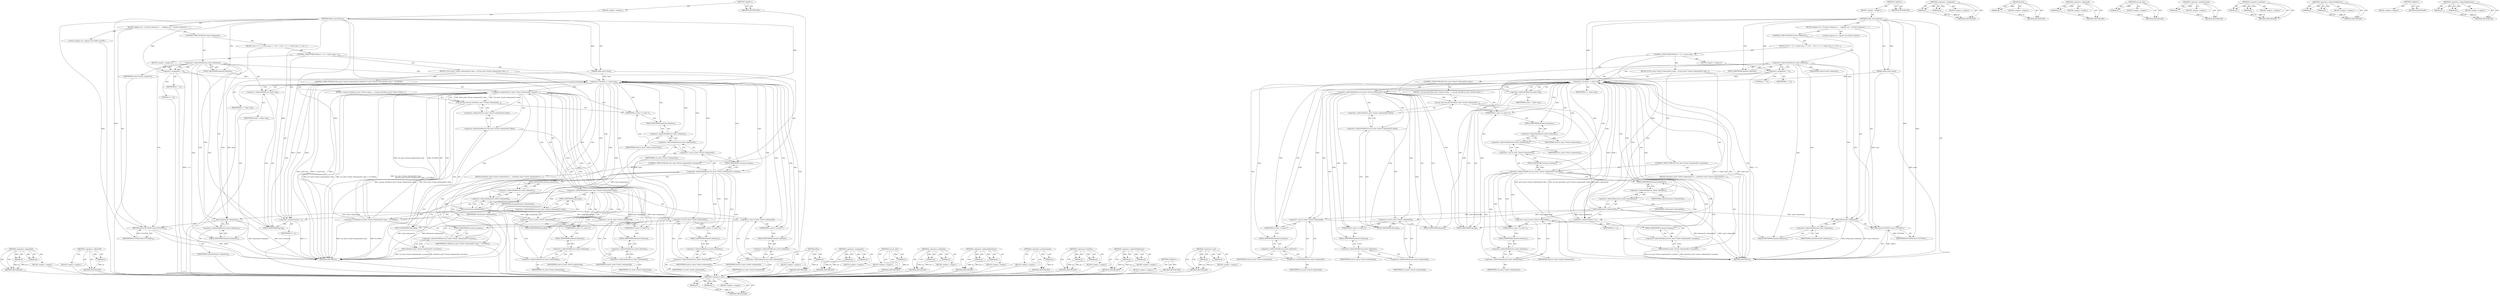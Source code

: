 digraph "&lt;operator&gt;.cast" {
vulnerable_125 [label=<(METHOD,&lt;operator&gt;.cast)>];
vulnerable_126 [label=<(PARAM,p1)>];
vulnerable_127 [label=<(PARAM,p2)>];
vulnerable_128 [label=<(BLOCK,&lt;empty&gt;,&lt;empty&gt;)>];
vulnerable_129 [label=<(METHOD_RETURN,ANY)>];
vulnerable_6 [label=<(METHOD,&lt;global&gt;)<SUB>1</SUB>>];
vulnerable_7 [label=<(BLOCK,&lt;empty&gt;,&lt;empty&gt;)<SUB>1</SUB>>];
vulnerable_8 [label=<(METHOD,wddx_stack_destroy)<SUB>1</SUB>>];
vulnerable_9 [label=<(PARAM,wddx_stack *stack)<SUB>1</SUB>>];
vulnerable_10 [label=<(BLOCK,{
	register int i;
 
 	if (stack-&gt;elements) {
 ...,{
	register int i;
 
 	if (stack-&gt;elements) {
 ...)<SUB>2</SUB>>];
vulnerable_11 [label="<(LOCAL,register int i: register int)<SUB>3</SUB>>"];
vulnerable_12 [label=<(CONTROL_STRUCTURE,IF,if (stack-&gt;elements))<SUB>5</SUB>>];
vulnerable_13 [label=<(&lt;operator&gt;.indirectFieldAccess,stack-&gt;elements)<SUB>5</SUB>>];
vulnerable_14 [label=<(IDENTIFIER,stack,if (stack-&gt;elements))<SUB>5</SUB>>];
vulnerable_15 [label=<(FIELD_IDENTIFIER,elements,elements)<SUB>5</SUB>>];
vulnerable_16 [label=<(BLOCK,{
 		for (i = 0; i &lt; stack-&gt;top; i++) {
			if (...,{
 		for (i = 0; i &lt; stack-&gt;top; i++) {
			if (...)<SUB>5</SUB>>];
vulnerable_17 [label=<(CONTROL_STRUCTURE,FOR,for (i = 0;i &lt; stack-&gt;top;i++))<SUB>6</SUB>>];
vulnerable_18 [label=<(BLOCK,&lt;empty&gt;,&lt;empty&gt;)<SUB>6</SUB>>];
vulnerable_19 [label=<(&lt;operator&gt;.assignment,i = 0)<SUB>6</SUB>>];
vulnerable_20 [label=<(IDENTIFIER,i,i = 0)<SUB>6</SUB>>];
vulnerable_21 [label=<(LITERAL,0,i = 0)<SUB>6</SUB>>];
vulnerable_22 [label=<(&lt;operator&gt;.lessThan,i &lt; stack-&gt;top)<SUB>6</SUB>>];
vulnerable_23 [label=<(IDENTIFIER,i,i &lt; stack-&gt;top)<SUB>6</SUB>>];
vulnerable_24 [label=<(&lt;operator&gt;.indirectFieldAccess,stack-&gt;top)<SUB>6</SUB>>];
vulnerable_25 [label=<(IDENTIFIER,stack,i &lt; stack-&gt;top)<SUB>6</SUB>>];
vulnerable_26 [label=<(FIELD_IDENTIFIER,top,top)<SUB>6</SUB>>];
vulnerable_27 [label=<(&lt;operator&gt;.postIncrement,i++)<SUB>6</SUB>>];
vulnerable_28 [label=<(IDENTIFIER,i,i++)<SUB>6</SUB>>];
vulnerable_29 [label=<(BLOCK,{
			if (((st_entry *)stack-&gt;elements[i])-&gt;data...,{
			if (((st_entry *)stack-&gt;elements[i])-&gt;data...)<SUB>6</SUB>>];
vulnerable_30 [label=<(CONTROL_STRUCTURE,IF,if (((st_entry *)stack-&gt;elements[i])-&gt;data))<SUB>7</SUB>>];
vulnerable_31 [label=<(&lt;operator&gt;.indirectFieldAccess,((st_entry *)stack-&gt;elements[i])-&gt;data)<SUB>7</SUB>>];
vulnerable_32 [label=<(&lt;operator&gt;.cast,(st_entry *)stack-&gt;elements[i])<SUB>7</SUB>>];
vulnerable_33 [label=<(UNKNOWN,st_entry *,st_entry *)<SUB>7</SUB>>];
vulnerable_34 [label=<(&lt;operator&gt;.indirectIndexAccess,stack-&gt;elements[i])<SUB>7</SUB>>];
vulnerable_35 [label=<(&lt;operator&gt;.indirectFieldAccess,stack-&gt;elements)<SUB>7</SUB>>];
vulnerable_36 [label=<(IDENTIFIER,stack,(st_entry *)stack-&gt;elements[i])<SUB>7</SUB>>];
vulnerable_37 [label=<(FIELD_IDENTIFIER,elements,elements)<SUB>7</SUB>>];
vulnerable_38 [label=<(IDENTIFIER,i,(st_entry *)stack-&gt;elements[i])<SUB>7</SUB>>];
vulnerable_39 [label=<(FIELD_IDENTIFIER,data,data)<SUB>7</SUB>>];
vulnerable_40 [label=<(BLOCK,{
 				zval_ptr_dtor(&amp;((st_entry *)stack-&gt;eleme...,{
 				zval_ptr_dtor(&amp;((st_entry *)stack-&gt;eleme...)<SUB>7</SUB>>];
vulnerable_41 [label=<(zval_ptr_dtor,zval_ptr_dtor(&amp;((st_entry *)stack-&gt;elements[i])...)<SUB>8</SUB>>];
vulnerable_42 [label=<(&lt;operator&gt;.addressOf,&amp;((st_entry *)stack-&gt;elements[i])-&gt;data)<SUB>8</SUB>>];
vulnerable_43 [label=<(&lt;operator&gt;.indirectFieldAccess,((st_entry *)stack-&gt;elements[i])-&gt;data)<SUB>8</SUB>>];
vulnerable_44 [label=<(&lt;operator&gt;.cast,(st_entry *)stack-&gt;elements[i])<SUB>8</SUB>>];
vulnerable_45 [label=<(UNKNOWN,st_entry *,st_entry *)<SUB>8</SUB>>];
vulnerable_46 [label=<(&lt;operator&gt;.indirectIndexAccess,stack-&gt;elements[i])<SUB>8</SUB>>];
vulnerable_47 [label=<(&lt;operator&gt;.indirectFieldAccess,stack-&gt;elements)<SUB>8</SUB>>];
vulnerable_48 [label=<(IDENTIFIER,stack,(st_entry *)stack-&gt;elements[i])<SUB>8</SUB>>];
vulnerable_49 [label=<(FIELD_IDENTIFIER,elements,elements)<SUB>8</SUB>>];
vulnerable_50 [label=<(IDENTIFIER,i,(st_entry *)stack-&gt;elements[i])<SUB>8</SUB>>];
vulnerable_51 [label=<(FIELD_IDENTIFIER,data,data)<SUB>8</SUB>>];
vulnerable_52 [label=<(CONTROL_STRUCTURE,IF,if (((st_entry *)stack-&gt;elements[i])-&gt;varname))<SUB>10</SUB>>];
vulnerable_53 [label=<(&lt;operator&gt;.indirectFieldAccess,((st_entry *)stack-&gt;elements[i])-&gt;varname)<SUB>10</SUB>>];
vulnerable_54 [label=<(&lt;operator&gt;.cast,(st_entry *)stack-&gt;elements[i])<SUB>10</SUB>>];
vulnerable_55 [label=<(UNKNOWN,st_entry *,st_entry *)<SUB>10</SUB>>];
vulnerable_56 [label=<(&lt;operator&gt;.indirectIndexAccess,stack-&gt;elements[i])<SUB>10</SUB>>];
vulnerable_57 [label=<(&lt;operator&gt;.indirectFieldAccess,stack-&gt;elements)<SUB>10</SUB>>];
vulnerable_58 [label=<(IDENTIFIER,stack,(st_entry *)stack-&gt;elements[i])<SUB>10</SUB>>];
vulnerable_59 [label=<(FIELD_IDENTIFIER,elements,elements)<SUB>10</SUB>>];
vulnerable_60 [label=<(IDENTIFIER,i,(st_entry *)stack-&gt;elements[i])<SUB>10</SUB>>];
vulnerable_61 [label=<(FIELD_IDENTIFIER,varname,varname)<SUB>10</SUB>>];
vulnerable_62 [label=<(BLOCK,{
				efree(((st_entry *)stack-&gt;elements[i])-&gt;v...,{
				efree(((st_entry *)stack-&gt;elements[i])-&gt;v...)<SUB>10</SUB>>];
vulnerable_63 [label=<(efree,efree(((st_entry *)stack-&gt;elements[i])-&gt;varname))<SUB>11</SUB>>];
vulnerable_64 [label=<(&lt;operator&gt;.indirectFieldAccess,((st_entry *)stack-&gt;elements[i])-&gt;varname)<SUB>11</SUB>>];
vulnerable_65 [label=<(&lt;operator&gt;.cast,(st_entry *)stack-&gt;elements[i])<SUB>11</SUB>>];
vulnerable_66 [label=<(UNKNOWN,st_entry *,st_entry *)<SUB>11</SUB>>];
vulnerable_67 [label=<(&lt;operator&gt;.indirectIndexAccess,stack-&gt;elements[i])<SUB>11</SUB>>];
vulnerable_68 [label=<(&lt;operator&gt;.indirectFieldAccess,stack-&gt;elements)<SUB>11</SUB>>];
vulnerable_69 [label=<(IDENTIFIER,stack,(st_entry *)stack-&gt;elements[i])<SUB>11</SUB>>];
vulnerable_70 [label=<(FIELD_IDENTIFIER,elements,elements)<SUB>11</SUB>>];
vulnerable_71 [label=<(IDENTIFIER,i,(st_entry *)stack-&gt;elements[i])<SUB>11</SUB>>];
vulnerable_72 [label=<(FIELD_IDENTIFIER,varname,varname)<SUB>11</SUB>>];
vulnerable_73 [label=<(efree,efree(stack-&gt;elements[i]))<SUB>13</SUB>>];
vulnerable_74 [label=<(&lt;operator&gt;.indirectIndexAccess,stack-&gt;elements[i])<SUB>13</SUB>>];
vulnerable_75 [label=<(&lt;operator&gt;.indirectFieldAccess,stack-&gt;elements)<SUB>13</SUB>>];
vulnerable_76 [label=<(IDENTIFIER,stack,efree(stack-&gt;elements[i]))<SUB>13</SUB>>];
vulnerable_77 [label=<(FIELD_IDENTIFIER,elements,elements)<SUB>13</SUB>>];
vulnerable_78 [label=<(IDENTIFIER,i,efree(stack-&gt;elements[i]))<SUB>13</SUB>>];
vulnerable_79 [label=<(efree,efree(stack-&gt;elements))<SUB>15</SUB>>];
vulnerable_80 [label=<(&lt;operator&gt;.indirectFieldAccess,stack-&gt;elements)<SUB>15</SUB>>];
vulnerable_81 [label=<(IDENTIFIER,stack,efree(stack-&gt;elements))<SUB>15</SUB>>];
vulnerable_82 [label=<(FIELD_IDENTIFIER,elements,elements)<SUB>15</SUB>>];
vulnerable_83 [label=<(RETURN,return SUCCESS;,return SUCCESS;)<SUB>17</SUB>>];
vulnerable_84 [label=<(IDENTIFIER,SUCCESS,return SUCCESS;)<SUB>17</SUB>>];
vulnerable_85 [label=<(METHOD_RETURN,int)<SUB>1</SUB>>];
vulnerable_87 [label=<(METHOD_RETURN,ANY)<SUB>1</SUB>>];
vulnerable_111 [label=<(METHOD,&lt;operator&gt;.assignment)>];
vulnerable_112 [label=<(PARAM,p1)>];
vulnerable_113 [label=<(PARAM,p2)>];
vulnerable_114 [label=<(BLOCK,&lt;empty&gt;,&lt;empty&gt;)>];
vulnerable_115 [label=<(METHOD_RETURN,ANY)>];
vulnerable_143 [label=<(METHOD,efree)>];
vulnerable_144 [label=<(PARAM,p1)>];
vulnerable_145 [label=<(BLOCK,&lt;empty&gt;,&lt;empty&gt;)>];
vulnerable_146 [label=<(METHOD_RETURN,ANY)>];
vulnerable_139 [label=<(METHOD,&lt;operator&gt;.addressOf)>];
vulnerable_140 [label=<(PARAM,p1)>];
vulnerable_141 [label=<(BLOCK,&lt;empty&gt;,&lt;empty&gt;)>];
vulnerable_142 [label=<(METHOD_RETURN,ANY)>];
vulnerable_135 [label=<(METHOD,zval_ptr_dtor)>];
vulnerable_136 [label=<(PARAM,p1)>];
vulnerable_137 [label=<(BLOCK,&lt;empty&gt;,&lt;empty&gt;)>];
vulnerable_138 [label=<(METHOD_RETURN,ANY)>];
vulnerable_121 [label=<(METHOD,&lt;operator&gt;.postIncrement)>];
vulnerable_122 [label=<(PARAM,p1)>];
vulnerable_123 [label=<(BLOCK,&lt;empty&gt;,&lt;empty&gt;)>];
vulnerable_124 [label=<(METHOD_RETURN,ANY)>];
vulnerable_116 [label=<(METHOD,&lt;operator&gt;.lessThan)>];
vulnerable_117 [label=<(PARAM,p1)>];
vulnerable_118 [label=<(PARAM,p2)>];
vulnerable_119 [label=<(BLOCK,&lt;empty&gt;,&lt;empty&gt;)>];
vulnerable_120 [label=<(METHOD_RETURN,ANY)>];
vulnerable_106 [label=<(METHOD,&lt;operator&gt;.indirectFieldAccess)>];
vulnerable_107 [label=<(PARAM,p1)>];
vulnerable_108 [label=<(PARAM,p2)>];
vulnerable_109 [label=<(BLOCK,&lt;empty&gt;,&lt;empty&gt;)>];
vulnerable_110 [label=<(METHOD_RETURN,ANY)>];
vulnerable_100 [label=<(METHOD,&lt;global&gt;)<SUB>1</SUB>>];
vulnerable_101 [label=<(BLOCK,&lt;empty&gt;,&lt;empty&gt;)>];
vulnerable_102 [label=<(METHOD_RETURN,ANY)>];
vulnerable_130 [label=<(METHOD,&lt;operator&gt;.indirectIndexAccess)>];
vulnerable_131 [label=<(PARAM,p1)>];
vulnerable_132 [label=<(PARAM,p2)>];
vulnerable_133 [label=<(BLOCK,&lt;empty&gt;,&lt;empty&gt;)>];
vulnerable_134 [label=<(METHOD_RETURN,ANY)>];
fixed_137 [label=<(METHOD,&lt;operator&gt;.logicalAnd)>];
fixed_138 [label=<(PARAM,p1)>];
fixed_139 [label=<(PARAM,p2)>];
fixed_140 [label=<(BLOCK,&lt;empty&gt;,&lt;empty&gt;)>];
fixed_141 [label=<(METHOD_RETURN,ANY)>];
fixed_161 [label=<(METHOD,&lt;operator&gt;.addressOf)>];
fixed_162 [label=<(PARAM,p1)>];
fixed_163 [label=<(BLOCK,&lt;empty&gt;,&lt;empty&gt;)>];
fixed_164 [label=<(METHOD_RETURN,ANY)>];
fixed_6 [label=<(METHOD,&lt;global&gt;)<SUB>1</SUB>>];
fixed_7 [label=<(BLOCK,&lt;empty&gt;,&lt;empty&gt;)<SUB>1</SUB>>];
fixed_8 [label=<(METHOD,wddx_stack_destroy)<SUB>1</SUB>>];
fixed_9 [label=<(PARAM,wddx_stack *stack)<SUB>1</SUB>>];
fixed_10 [label=<(BLOCK,{
	register int i;
 
 	if (stack-&gt;elements) {
 ...,{
	register int i;
 
 	if (stack-&gt;elements) {
 ...)<SUB>2</SUB>>];
fixed_11 [label="<(LOCAL,register int i: register int)<SUB>3</SUB>>"];
fixed_12 [label=<(CONTROL_STRUCTURE,IF,if (stack-&gt;elements))<SUB>5</SUB>>];
fixed_13 [label=<(&lt;operator&gt;.indirectFieldAccess,stack-&gt;elements)<SUB>5</SUB>>];
fixed_14 [label=<(IDENTIFIER,stack,if (stack-&gt;elements))<SUB>5</SUB>>];
fixed_15 [label=<(FIELD_IDENTIFIER,elements,elements)<SUB>5</SUB>>];
fixed_16 [label=<(BLOCK,{
 		for (i = 0; i &lt; stack-&gt;top; i++) {
			if (...,{
 		for (i = 0; i &lt; stack-&gt;top; i++) {
			if (...)<SUB>5</SUB>>];
fixed_17 [label=<(CONTROL_STRUCTURE,FOR,for (i = 0;i &lt; stack-&gt;top;i++))<SUB>6</SUB>>];
fixed_18 [label=<(BLOCK,&lt;empty&gt;,&lt;empty&gt;)<SUB>6</SUB>>];
fixed_19 [label=<(&lt;operator&gt;.assignment,i = 0)<SUB>6</SUB>>];
fixed_20 [label=<(IDENTIFIER,i,i = 0)<SUB>6</SUB>>];
fixed_21 [label=<(LITERAL,0,i = 0)<SUB>6</SUB>>];
fixed_22 [label=<(&lt;operator&gt;.lessThan,i &lt; stack-&gt;top)<SUB>6</SUB>>];
fixed_23 [label=<(IDENTIFIER,i,i &lt; stack-&gt;top)<SUB>6</SUB>>];
fixed_24 [label=<(&lt;operator&gt;.indirectFieldAccess,stack-&gt;top)<SUB>6</SUB>>];
fixed_25 [label=<(IDENTIFIER,stack,i &lt; stack-&gt;top)<SUB>6</SUB>>];
fixed_26 [label=<(FIELD_IDENTIFIER,top,top)<SUB>6</SUB>>];
fixed_27 [label=<(&lt;operator&gt;.postIncrement,i++)<SUB>6</SUB>>];
fixed_28 [label=<(IDENTIFIER,i,i++)<SUB>6</SUB>>];
fixed_29 [label=<(BLOCK,{
			if (((st_entry *)stack-&gt;elements[i])-&gt;data...,{
			if (((st_entry *)stack-&gt;elements[i])-&gt;data...)<SUB>6</SUB>>];
fixed_30 [label=<(CONTROL_STRUCTURE,IF,if (((st_entry *)stack-&gt;elements[i])-&gt;data
					&amp;&amp; ((st_entry *)stack-&gt;elements[i])-&gt;type != ST_FIELD))<SUB>7</SUB>>];
fixed_31 [label=<(&lt;operator&gt;.logicalAnd,((st_entry *)stack-&gt;elements[i])-&gt;data
					&amp;&amp; ...)<SUB>7</SUB>>];
fixed_32 [label=<(&lt;operator&gt;.indirectFieldAccess,((st_entry *)stack-&gt;elements[i])-&gt;data)<SUB>7</SUB>>];
fixed_33 [label=<(&lt;operator&gt;.cast,(st_entry *)stack-&gt;elements[i])<SUB>7</SUB>>];
fixed_34 [label=<(UNKNOWN,st_entry *,st_entry *)<SUB>7</SUB>>];
fixed_35 [label=<(&lt;operator&gt;.indirectIndexAccess,stack-&gt;elements[i])<SUB>7</SUB>>];
fixed_36 [label=<(&lt;operator&gt;.indirectFieldAccess,stack-&gt;elements)<SUB>7</SUB>>];
fixed_37 [label=<(IDENTIFIER,stack,(st_entry *)stack-&gt;elements[i])<SUB>7</SUB>>];
fixed_38 [label=<(FIELD_IDENTIFIER,elements,elements)<SUB>7</SUB>>];
fixed_39 [label=<(IDENTIFIER,i,(st_entry *)stack-&gt;elements[i])<SUB>7</SUB>>];
fixed_40 [label=<(FIELD_IDENTIFIER,data,data)<SUB>7</SUB>>];
fixed_41 [label=<(&lt;operator&gt;.notEquals,((st_entry *)stack-&gt;elements[i])-&gt;type != ST_FIELD)<SUB>8</SUB>>];
fixed_42 [label=<(&lt;operator&gt;.indirectFieldAccess,((st_entry *)stack-&gt;elements[i])-&gt;type)<SUB>8</SUB>>];
fixed_43 [label=<(&lt;operator&gt;.cast,(st_entry *)stack-&gt;elements[i])<SUB>8</SUB>>];
fixed_44 [label=<(UNKNOWN,st_entry *,st_entry *)<SUB>8</SUB>>];
fixed_45 [label=<(&lt;operator&gt;.indirectIndexAccess,stack-&gt;elements[i])<SUB>8</SUB>>];
fixed_46 [label=<(&lt;operator&gt;.indirectFieldAccess,stack-&gt;elements)<SUB>8</SUB>>];
fixed_47 [label=<(IDENTIFIER,stack,(st_entry *)stack-&gt;elements[i])<SUB>8</SUB>>];
fixed_48 [label=<(FIELD_IDENTIFIER,elements,elements)<SUB>8</SUB>>];
fixed_49 [label=<(IDENTIFIER,i,(st_entry *)stack-&gt;elements[i])<SUB>8</SUB>>];
fixed_50 [label=<(FIELD_IDENTIFIER,type,type)<SUB>8</SUB>>];
fixed_51 [label=<(IDENTIFIER,ST_FIELD,((st_entry *)stack-&gt;elements[i])-&gt;type != ST_FIELD)<SUB>8</SUB>>];
fixed_52 [label=<(BLOCK,{
 				zval_ptr_dtor(&amp;((st_entry *)stack-&gt;eleme...,{
 				zval_ptr_dtor(&amp;((st_entry *)stack-&gt;eleme...)<SUB>8</SUB>>];
fixed_53 [label=<(zval_ptr_dtor,zval_ptr_dtor(&amp;((st_entry *)stack-&gt;elements[i])...)<SUB>9</SUB>>];
fixed_54 [label=<(&lt;operator&gt;.addressOf,&amp;((st_entry *)stack-&gt;elements[i])-&gt;data)<SUB>9</SUB>>];
fixed_55 [label=<(&lt;operator&gt;.indirectFieldAccess,((st_entry *)stack-&gt;elements[i])-&gt;data)<SUB>9</SUB>>];
fixed_56 [label=<(&lt;operator&gt;.cast,(st_entry *)stack-&gt;elements[i])<SUB>9</SUB>>];
fixed_57 [label=<(UNKNOWN,st_entry *,st_entry *)<SUB>9</SUB>>];
fixed_58 [label=<(&lt;operator&gt;.indirectIndexAccess,stack-&gt;elements[i])<SUB>9</SUB>>];
fixed_59 [label=<(&lt;operator&gt;.indirectFieldAccess,stack-&gt;elements)<SUB>9</SUB>>];
fixed_60 [label=<(IDENTIFIER,stack,(st_entry *)stack-&gt;elements[i])<SUB>9</SUB>>];
fixed_61 [label=<(FIELD_IDENTIFIER,elements,elements)<SUB>9</SUB>>];
fixed_62 [label=<(IDENTIFIER,i,(st_entry *)stack-&gt;elements[i])<SUB>9</SUB>>];
fixed_63 [label=<(FIELD_IDENTIFIER,data,data)<SUB>9</SUB>>];
fixed_64 [label=<(CONTROL_STRUCTURE,IF,if (((st_entry *)stack-&gt;elements[i])-&gt;varname))<SUB>11</SUB>>];
fixed_65 [label=<(&lt;operator&gt;.indirectFieldAccess,((st_entry *)stack-&gt;elements[i])-&gt;varname)<SUB>11</SUB>>];
fixed_66 [label=<(&lt;operator&gt;.cast,(st_entry *)stack-&gt;elements[i])<SUB>11</SUB>>];
fixed_67 [label=<(UNKNOWN,st_entry *,st_entry *)<SUB>11</SUB>>];
fixed_68 [label=<(&lt;operator&gt;.indirectIndexAccess,stack-&gt;elements[i])<SUB>11</SUB>>];
fixed_69 [label=<(&lt;operator&gt;.indirectFieldAccess,stack-&gt;elements)<SUB>11</SUB>>];
fixed_70 [label=<(IDENTIFIER,stack,(st_entry *)stack-&gt;elements[i])<SUB>11</SUB>>];
fixed_71 [label=<(FIELD_IDENTIFIER,elements,elements)<SUB>11</SUB>>];
fixed_72 [label=<(IDENTIFIER,i,(st_entry *)stack-&gt;elements[i])<SUB>11</SUB>>];
fixed_73 [label=<(FIELD_IDENTIFIER,varname,varname)<SUB>11</SUB>>];
fixed_74 [label=<(BLOCK,{
				efree(((st_entry *)stack-&gt;elements[i])-&gt;v...,{
				efree(((st_entry *)stack-&gt;elements[i])-&gt;v...)<SUB>11</SUB>>];
fixed_75 [label=<(efree,efree(((st_entry *)stack-&gt;elements[i])-&gt;varname))<SUB>12</SUB>>];
fixed_76 [label=<(&lt;operator&gt;.indirectFieldAccess,((st_entry *)stack-&gt;elements[i])-&gt;varname)<SUB>12</SUB>>];
fixed_77 [label=<(&lt;operator&gt;.cast,(st_entry *)stack-&gt;elements[i])<SUB>12</SUB>>];
fixed_78 [label=<(UNKNOWN,st_entry *,st_entry *)<SUB>12</SUB>>];
fixed_79 [label=<(&lt;operator&gt;.indirectIndexAccess,stack-&gt;elements[i])<SUB>12</SUB>>];
fixed_80 [label=<(&lt;operator&gt;.indirectFieldAccess,stack-&gt;elements)<SUB>12</SUB>>];
fixed_81 [label=<(IDENTIFIER,stack,(st_entry *)stack-&gt;elements[i])<SUB>12</SUB>>];
fixed_82 [label=<(FIELD_IDENTIFIER,elements,elements)<SUB>12</SUB>>];
fixed_83 [label=<(IDENTIFIER,i,(st_entry *)stack-&gt;elements[i])<SUB>12</SUB>>];
fixed_84 [label=<(FIELD_IDENTIFIER,varname,varname)<SUB>12</SUB>>];
fixed_85 [label=<(efree,efree(stack-&gt;elements[i]))<SUB>14</SUB>>];
fixed_86 [label=<(&lt;operator&gt;.indirectIndexAccess,stack-&gt;elements[i])<SUB>14</SUB>>];
fixed_87 [label=<(&lt;operator&gt;.indirectFieldAccess,stack-&gt;elements)<SUB>14</SUB>>];
fixed_88 [label=<(IDENTIFIER,stack,efree(stack-&gt;elements[i]))<SUB>14</SUB>>];
fixed_89 [label=<(FIELD_IDENTIFIER,elements,elements)<SUB>14</SUB>>];
fixed_90 [label=<(IDENTIFIER,i,efree(stack-&gt;elements[i]))<SUB>14</SUB>>];
fixed_91 [label=<(efree,efree(stack-&gt;elements))<SUB>16</SUB>>];
fixed_92 [label=<(&lt;operator&gt;.indirectFieldAccess,stack-&gt;elements)<SUB>16</SUB>>];
fixed_93 [label=<(IDENTIFIER,stack,efree(stack-&gt;elements))<SUB>16</SUB>>];
fixed_94 [label=<(FIELD_IDENTIFIER,elements,elements)<SUB>16</SUB>>];
fixed_95 [label=<(RETURN,return SUCCESS;,return SUCCESS;)<SUB>18</SUB>>];
fixed_96 [label=<(IDENTIFIER,SUCCESS,return SUCCESS;)<SUB>18</SUB>>];
fixed_97 [label=<(METHOD_RETURN,int)<SUB>1</SUB>>];
fixed_99 [label=<(METHOD_RETURN,ANY)<SUB>1</SUB>>];
fixed_165 [label=<(METHOD,efree)>];
fixed_166 [label=<(PARAM,p1)>];
fixed_167 [label=<(BLOCK,&lt;empty&gt;,&lt;empty&gt;)>];
fixed_168 [label=<(METHOD_RETURN,ANY)>];
fixed_123 [label=<(METHOD,&lt;operator&gt;.assignment)>];
fixed_124 [label=<(PARAM,p1)>];
fixed_125 [label=<(PARAM,p2)>];
fixed_126 [label=<(BLOCK,&lt;empty&gt;,&lt;empty&gt;)>];
fixed_127 [label=<(METHOD_RETURN,ANY)>];
fixed_157 [label=<(METHOD,zval_ptr_dtor)>];
fixed_158 [label=<(PARAM,p1)>];
fixed_159 [label=<(BLOCK,&lt;empty&gt;,&lt;empty&gt;)>];
fixed_160 [label=<(METHOD_RETURN,ANY)>];
fixed_152 [label=<(METHOD,&lt;operator&gt;.notEquals)>];
fixed_153 [label=<(PARAM,p1)>];
fixed_154 [label=<(PARAM,p2)>];
fixed_155 [label=<(BLOCK,&lt;empty&gt;,&lt;empty&gt;)>];
fixed_156 [label=<(METHOD_RETURN,ANY)>];
fixed_147 [label=<(METHOD,&lt;operator&gt;.indirectIndexAccess)>];
fixed_148 [label=<(PARAM,p1)>];
fixed_149 [label=<(PARAM,p2)>];
fixed_150 [label=<(BLOCK,&lt;empty&gt;,&lt;empty&gt;)>];
fixed_151 [label=<(METHOD_RETURN,ANY)>];
fixed_133 [label=<(METHOD,&lt;operator&gt;.postIncrement)>];
fixed_134 [label=<(PARAM,p1)>];
fixed_135 [label=<(BLOCK,&lt;empty&gt;,&lt;empty&gt;)>];
fixed_136 [label=<(METHOD_RETURN,ANY)>];
fixed_128 [label=<(METHOD,&lt;operator&gt;.lessThan)>];
fixed_129 [label=<(PARAM,p1)>];
fixed_130 [label=<(PARAM,p2)>];
fixed_131 [label=<(BLOCK,&lt;empty&gt;,&lt;empty&gt;)>];
fixed_132 [label=<(METHOD_RETURN,ANY)>];
fixed_118 [label=<(METHOD,&lt;operator&gt;.indirectFieldAccess)>];
fixed_119 [label=<(PARAM,p1)>];
fixed_120 [label=<(PARAM,p2)>];
fixed_121 [label=<(BLOCK,&lt;empty&gt;,&lt;empty&gt;)>];
fixed_122 [label=<(METHOD_RETURN,ANY)>];
fixed_112 [label=<(METHOD,&lt;global&gt;)<SUB>1</SUB>>];
fixed_113 [label=<(BLOCK,&lt;empty&gt;,&lt;empty&gt;)>];
fixed_114 [label=<(METHOD_RETURN,ANY)>];
fixed_142 [label=<(METHOD,&lt;operator&gt;.cast)>];
fixed_143 [label=<(PARAM,p1)>];
fixed_144 [label=<(PARAM,p2)>];
fixed_145 [label=<(BLOCK,&lt;empty&gt;,&lt;empty&gt;)>];
fixed_146 [label=<(METHOD_RETURN,ANY)>];
vulnerable_125 -> vulnerable_126  [key=0, label="AST: "];
vulnerable_125 -> vulnerable_126  [key=1, label="DDG: "];
vulnerable_125 -> vulnerable_128  [key=0, label="AST: "];
vulnerable_125 -> vulnerable_127  [key=0, label="AST: "];
vulnerable_125 -> vulnerable_127  [key=1, label="DDG: "];
vulnerable_125 -> vulnerable_129  [key=0, label="AST: "];
vulnerable_125 -> vulnerable_129  [key=1, label="CFG: "];
vulnerable_126 -> vulnerable_129  [key=0, label="DDG: p1"];
vulnerable_127 -> vulnerable_129  [key=0, label="DDG: p2"];
vulnerable_6 -> vulnerable_7  [key=0, label="AST: "];
vulnerable_6 -> vulnerable_87  [key=0, label="AST: "];
vulnerable_6 -> vulnerable_87  [key=1, label="CFG: "];
vulnerable_7 -> vulnerable_8  [key=0, label="AST: "];
vulnerable_8 -> vulnerable_9  [key=0, label="AST: "];
vulnerable_8 -> vulnerable_9  [key=1, label="DDG: "];
vulnerable_8 -> vulnerable_10  [key=0, label="AST: "];
vulnerable_8 -> vulnerable_85  [key=0, label="AST: "];
vulnerable_8 -> vulnerable_15  [key=0, label="CFG: "];
vulnerable_8 -> vulnerable_83  [key=0, label="DDG: "];
vulnerable_8 -> vulnerable_84  [key=0, label="DDG: "];
vulnerable_8 -> vulnerable_19  [key=0, label="DDG: "];
vulnerable_8 -> vulnerable_22  [key=0, label="DDG: "];
vulnerable_8 -> vulnerable_27  [key=0, label="DDG: "];
vulnerable_9 -> vulnerable_85  [key=0, label="DDG: stack"];
vulnerable_9 -> vulnerable_79  [key=0, label="DDG: stack"];
vulnerable_9 -> vulnerable_22  [key=0, label="DDG: stack"];
vulnerable_10 -> vulnerable_11  [key=0, label="AST: "];
vulnerable_10 -> vulnerable_12  [key=0, label="AST: "];
vulnerable_10 -> vulnerable_83  [key=0, label="AST: "];
vulnerable_12 -> vulnerable_13  [key=0, label="AST: "];
vulnerable_12 -> vulnerable_16  [key=0, label="AST: "];
vulnerable_13 -> vulnerable_14  [key=0, label="AST: "];
vulnerable_13 -> vulnerable_15  [key=0, label="AST: "];
vulnerable_13 -> vulnerable_19  [key=0, label="CFG: "];
vulnerable_13 -> vulnerable_19  [key=1, label="CDG: "];
vulnerable_13 -> vulnerable_83  [key=0, label="CFG: "];
vulnerable_13 -> vulnerable_26  [key=0, label="CDG: "];
vulnerable_13 -> vulnerable_22  [key=0, label="CDG: "];
vulnerable_13 -> vulnerable_82  [key=0, label="CDG: "];
vulnerable_13 -> vulnerable_79  [key=0, label="CDG: "];
vulnerable_13 -> vulnerable_24  [key=0, label="CDG: "];
vulnerable_13 -> vulnerable_80  [key=0, label="CDG: "];
vulnerable_15 -> vulnerable_13  [key=0, label="CFG: "];
vulnerable_16 -> vulnerable_17  [key=0, label="AST: "];
vulnerable_16 -> vulnerable_79  [key=0, label="AST: "];
vulnerable_17 -> vulnerable_18  [key=0, label="AST: "];
vulnerable_17 -> vulnerable_22  [key=0, label="AST: "];
vulnerable_17 -> vulnerable_27  [key=0, label="AST: "];
vulnerable_17 -> vulnerable_29  [key=0, label="AST: "];
vulnerable_18 -> vulnerable_19  [key=0, label="AST: "];
vulnerable_19 -> vulnerable_20  [key=0, label="AST: "];
vulnerable_19 -> vulnerable_21  [key=0, label="AST: "];
vulnerable_19 -> vulnerable_26  [key=0, label="CFG: "];
vulnerable_19 -> vulnerable_85  [key=0, label="DDG: i = 0"];
vulnerable_19 -> vulnerable_22  [key=0, label="DDG: i"];
vulnerable_22 -> vulnerable_23  [key=0, label="AST: "];
vulnerable_22 -> vulnerable_24  [key=0, label="AST: "];
vulnerable_22 -> vulnerable_24  [key=1, label="CDG: "];
vulnerable_22 -> vulnerable_33  [key=0, label="CFG: "];
vulnerable_22 -> vulnerable_33  [key=1, label="CDG: "];
vulnerable_22 -> vulnerable_82  [key=0, label="CFG: "];
vulnerable_22 -> vulnerable_85  [key=0, label="DDG: i"];
vulnerable_22 -> vulnerable_85  [key=1, label="DDG: stack-&gt;top"];
vulnerable_22 -> vulnerable_85  [key=2, label="DDG: i &lt; stack-&gt;top"];
vulnerable_22 -> vulnerable_27  [key=0, label="DDG: i"];
vulnerable_22 -> vulnerable_27  [key=1, label="CDG: "];
vulnerable_22 -> vulnerable_34  [key=0, label="CDG: "];
vulnerable_22 -> vulnerable_32  [key=0, label="CDG: "];
vulnerable_22 -> vulnerable_73  [key=0, label="CDG: "];
vulnerable_22 -> vulnerable_26  [key=0, label="CDG: "];
vulnerable_22 -> vulnerable_77  [key=0, label="CDG: "];
vulnerable_22 -> vulnerable_57  [key=0, label="CDG: "];
vulnerable_22 -> vulnerable_75  [key=0, label="CDG: "];
vulnerable_22 -> vulnerable_37  [key=0, label="CDG: "];
vulnerable_22 -> vulnerable_56  [key=0, label="CDG: "];
vulnerable_22 -> vulnerable_22  [key=0, label="CDG: "];
vulnerable_22 -> vulnerable_74  [key=0, label="CDG: "];
vulnerable_22 -> vulnerable_59  [key=0, label="CDG: "];
vulnerable_22 -> vulnerable_35  [key=0, label="CDG: "];
vulnerable_22 -> vulnerable_54  [key=0, label="CDG: "];
vulnerable_22 -> vulnerable_61  [key=0, label="CDG: "];
vulnerable_22 -> vulnerable_53  [key=0, label="CDG: "];
vulnerable_22 -> vulnerable_55  [key=0, label="CDG: "];
vulnerable_22 -> vulnerable_39  [key=0, label="CDG: "];
vulnerable_22 -> vulnerable_31  [key=0, label="CDG: "];
vulnerable_24 -> vulnerable_25  [key=0, label="AST: "];
vulnerable_24 -> vulnerable_26  [key=0, label="AST: "];
vulnerable_24 -> vulnerable_22  [key=0, label="CFG: "];
vulnerable_26 -> vulnerable_24  [key=0, label="CFG: "];
vulnerable_27 -> vulnerable_28  [key=0, label="AST: "];
vulnerable_27 -> vulnerable_26  [key=0, label="CFG: "];
vulnerable_27 -> vulnerable_85  [key=0, label="DDG: i++"];
vulnerable_27 -> vulnerable_22  [key=0, label="DDG: i"];
vulnerable_29 -> vulnerable_30  [key=0, label="AST: "];
vulnerable_29 -> vulnerable_52  [key=0, label="AST: "];
vulnerable_29 -> vulnerable_73  [key=0, label="AST: "];
vulnerable_30 -> vulnerable_31  [key=0, label="AST: "];
vulnerable_30 -> vulnerable_40  [key=0, label="AST: "];
vulnerable_31 -> vulnerable_32  [key=0, label="AST: "];
vulnerable_31 -> vulnerable_39  [key=0, label="AST: "];
vulnerable_31 -> vulnerable_45  [key=0, label="CFG: "];
vulnerable_31 -> vulnerable_45  [key=1, label="CDG: "];
vulnerable_31 -> vulnerable_55  [key=0, label="CFG: "];
vulnerable_31 -> vulnerable_47  [key=0, label="CDG: "];
vulnerable_31 -> vulnerable_49  [key=0, label="CDG: "];
vulnerable_31 -> vulnerable_42  [key=0, label="CDG: "];
vulnerable_31 -> vulnerable_51  [key=0, label="CDG: "];
vulnerable_31 -> vulnerable_46  [key=0, label="CDG: "];
vulnerable_31 -> vulnerable_44  [key=0, label="CDG: "];
vulnerable_31 -> vulnerable_43  [key=0, label="CDG: "];
vulnerable_31 -> vulnerable_41  [key=0, label="CDG: "];
vulnerable_32 -> vulnerable_33  [key=0, label="AST: "];
vulnerable_32 -> vulnerable_34  [key=0, label="AST: "];
vulnerable_32 -> vulnerable_39  [key=0, label="CFG: "];
vulnerable_33 -> vulnerable_37  [key=0, label="CFG: "];
vulnerable_34 -> vulnerable_35  [key=0, label="AST: "];
vulnerable_34 -> vulnerable_38  [key=0, label="AST: "];
vulnerable_34 -> vulnerable_32  [key=0, label="CFG: "];
vulnerable_35 -> vulnerable_36  [key=0, label="AST: "];
vulnerable_35 -> vulnerable_37  [key=0, label="AST: "];
vulnerable_35 -> vulnerable_34  [key=0, label="CFG: "];
vulnerable_37 -> vulnerable_35  [key=0, label="CFG: "];
vulnerable_39 -> vulnerable_31  [key=0, label="CFG: "];
vulnerable_40 -> vulnerable_41  [key=0, label="AST: "];
vulnerable_41 -> vulnerable_42  [key=0, label="AST: "];
vulnerable_41 -> vulnerable_55  [key=0, label="CFG: "];
vulnerable_41 -> vulnerable_85  [key=0, label="DDG: &amp;((st_entry *)stack-&gt;elements[i])-&gt;data"];
vulnerable_41 -> vulnerable_85  [key=1, label="DDG: zval_ptr_dtor(&amp;((st_entry *)stack-&gt;elements[i])-&gt;data)"];
vulnerable_42 -> vulnerable_43  [key=0, label="AST: "];
vulnerable_42 -> vulnerable_41  [key=0, label="CFG: "];
vulnerable_43 -> vulnerable_44  [key=0, label="AST: "];
vulnerable_43 -> vulnerable_51  [key=0, label="AST: "];
vulnerable_43 -> vulnerable_42  [key=0, label="CFG: "];
vulnerable_44 -> vulnerable_45  [key=0, label="AST: "];
vulnerable_44 -> vulnerable_46  [key=0, label="AST: "];
vulnerable_44 -> vulnerable_51  [key=0, label="CFG: "];
vulnerable_45 -> vulnerable_49  [key=0, label="CFG: "];
vulnerable_46 -> vulnerable_47  [key=0, label="AST: "];
vulnerable_46 -> vulnerable_50  [key=0, label="AST: "];
vulnerable_46 -> vulnerable_44  [key=0, label="CFG: "];
vulnerable_47 -> vulnerable_48  [key=0, label="AST: "];
vulnerable_47 -> vulnerable_49  [key=0, label="AST: "];
vulnerable_47 -> vulnerable_46  [key=0, label="CFG: "];
vulnerable_49 -> vulnerable_47  [key=0, label="CFG: "];
vulnerable_51 -> vulnerable_43  [key=0, label="CFG: "];
vulnerable_52 -> vulnerable_53  [key=0, label="AST: "];
vulnerable_52 -> vulnerable_62  [key=0, label="AST: "];
vulnerable_53 -> vulnerable_54  [key=0, label="AST: "];
vulnerable_53 -> vulnerable_61  [key=0, label="AST: "];
vulnerable_53 -> vulnerable_66  [key=0, label="CFG: "];
vulnerable_53 -> vulnerable_66  [key=1, label="CDG: "];
vulnerable_53 -> vulnerable_77  [key=0, label="CFG: "];
vulnerable_53 -> vulnerable_68  [key=0, label="CDG: "];
vulnerable_53 -> vulnerable_64  [key=0, label="CDG: "];
vulnerable_53 -> vulnerable_72  [key=0, label="CDG: "];
vulnerable_53 -> vulnerable_67  [key=0, label="CDG: "];
vulnerable_53 -> vulnerable_65  [key=0, label="CDG: "];
vulnerable_53 -> vulnerable_70  [key=0, label="CDG: "];
vulnerable_53 -> vulnerable_63  [key=0, label="CDG: "];
vulnerable_54 -> vulnerable_55  [key=0, label="AST: "];
vulnerable_54 -> vulnerable_56  [key=0, label="AST: "];
vulnerable_54 -> vulnerable_61  [key=0, label="CFG: "];
vulnerable_55 -> vulnerable_59  [key=0, label="CFG: "];
vulnerable_56 -> vulnerable_57  [key=0, label="AST: "];
vulnerable_56 -> vulnerable_60  [key=0, label="AST: "];
vulnerable_56 -> vulnerable_54  [key=0, label="CFG: "];
vulnerable_57 -> vulnerable_58  [key=0, label="AST: "];
vulnerable_57 -> vulnerable_59  [key=0, label="AST: "];
vulnerable_57 -> vulnerable_56  [key=0, label="CFG: "];
vulnerable_59 -> vulnerable_57  [key=0, label="CFG: "];
vulnerable_61 -> vulnerable_53  [key=0, label="CFG: "];
vulnerable_62 -> vulnerable_63  [key=0, label="AST: "];
vulnerable_63 -> vulnerable_64  [key=0, label="AST: "];
vulnerable_63 -> vulnerable_77  [key=0, label="CFG: "];
vulnerable_63 -> vulnerable_85  [key=0, label="DDG: ((st_entry *)stack-&gt;elements[i])-&gt;varname"];
vulnerable_63 -> vulnerable_85  [key=1, label="DDG: efree(((st_entry *)stack-&gt;elements[i])-&gt;varname)"];
vulnerable_64 -> vulnerable_65  [key=0, label="AST: "];
vulnerable_64 -> vulnerable_72  [key=0, label="AST: "];
vulnerable_64 -> vulnerable_63  [key=0, label="CFG: "];
vulnerable_65 -> vulnerable_66  [key=0, label="AST: "];
vulnerable_65 -> vulnerable_67  [key=0, label="AST: "];
vulnerable_65 -> vulnerable_72  [key=0, label="CFG: "];
vulnerable_66 -> vulnerable_70  [key=0, label="CFG: "];
vulnerable_67 -> vulnerable_68  [key=0, label="AST: "];
vulnerable_67 -> vulnerable_71  [key=0, label="AST: "];
vulnerable_67 -> vulnerable_65  [key=0, label="CFG: "];
vulnerable_68 -> vulnerable_69  [key=0, label="AST: "];
vulnerable_68 -> vulnerable_70  [key=0, label="AST: "];
vulnerable_68 -> vulnerable_67  [key=0, label="CFG: "];
vulnerable_70 -> vulnerable_68  [key=0, label="CFG: "];
vulnerable_72 -> vulnerable_64  [key=0, label="CFG: "];
vulnerable_73 -> vulnerable_74  [key=0, label="AST: "];
vulnerable_73 -> vulnerable_27  [key=0, label="CFG: "];
vulnerable_73 -> vulnerable_85  [key=0, label="DDG: stack-&gt;elements[i]"];
vulnerable_73 -> vulnerable_85  [key=1, label="DDG: efree(stack-&gt;elements[i])"];
vulnerable_73 -> vulnerable_79  [key=0, label="DDG: stack-&gt;elements[i]"];
vulnerable_73 -> vulnerable_32  [key=0, label="DDG: stack-&gt;elements[i]"];
vulnerable_73 -> vulnerable_54  [key=0, label="DDG: stack-&gt;elements[i]"];
vulnerable_73 -> vulnerable_65  [key=0, label="DDG: stack-&gt;elements[i]"];
vulnerable_73 -> vulnerable_44  [key=0, label="DDG: stack-&gt;elements[i]"];
vulnerable_74 -> vulnerable_75  [key=0, label="AST: "];
vulnerable_74 -> vulnerable_78  [key=0, label="AST: "];
vulnerable_74 -> vulnerable_73  [key=0, label="CFG: "];
vulnerable_75 -> vulnerable_76  [key=0, label="AST: "];
vulnerable_75 -> vulnerable_77  [key=0, label="AST: "];
vulnerable_75 -> vulnerable_74  [key=0, label="CFG: "];
vulnerable_77 -> vulnerable_75  [key=0, label="CFG: "];
vulnerable_79 -> vulnerable_80  [key=0, label="AST: "];
vulnerable_79 -> vulnerable_83  [key=0, label="CFG: "];
vulnerable_79 -> vulnerable_85  [key=0, label="DDG: stack-&gt;elements"];
vulnerable_79 -> vulnerable_85  [key=1, label="DDG: efree(stack-&gt;elements)"];
vulnerable_80 -> vulnerable_81  [key=0, label="AST: "];
vulnerable_80 -> vulnerable_82  [key=0, label="AST: "];
vulnerable_80 -> vulnerable_79  [key=0, label="CFG: "];
vulnerable_82 -> vulnerable_80  [key=0, label="CFG: "];
vulnerable_83 -> vulnerable_84  [key=0, label="AST: "];
vulnerable_83 -> vulnerable_85  [key=0, label="CFG: "];
vulnerable_83 -> vulnerable_85  [key=1, label="DDG: &lt;RET&gt;"];
vulnerable_84 -> vulnerable_83  [key=0, label="DDG: SUCCESS"];
vulnerable_111 -> vulnerable_112  [key=0, label="AST: "];
vulnerable_111 -> vulnerable_112  [key=1, label="DDG: "];
vulnerable_111 -> vulnerable_114  [key=0, label="AST: "];
vulnerable_111 -> vulnerable_113  [key=0, label="AST: "];
vulnerable_111 -> vulnerable_113  [key=1, label="DDG: "];
vulnerable_111 -> vulnerable_115  [key=0, label="AST: "];
vulnerable_111 -> vulnerable_115  [key=1, label="CFG: "];
vulnerable_112 -> vulnerable_115  [key=0, label="DDG: p1"];
vulnerable_113 -> vulnerable_115  [key=0, label="DDG: p2"];
vulnerable_143 -> vulnerable_144  [key=0, label="AST: "];
vulnerable_143 -> vulnerable_144  [key=1, label="DDG: "];
vulnerable_143 -> vulnerable_145  [key=0, label="AST: "];
vulnerable_143 -> vulnerable_146  [key=0, label="AST: "];
vulnerable_143 -> vulnerable_146  [key=1, label="CFG: "];
vulnerable_144 -> vulnerable_146  [key=0, label="DDG: p1"];
vulnerable_139 -> vulnerable_140  [key=0, label="AST: "];
vulnerable_139 -> vulnerable_140  [key=1, label="DDG: "];
vulnerable_139 -> vulnerable_141  [key=0, label="AST: "];
vulnerable_139 -> vulnerable_142  [key=0, label="AST: "];
vulnerable_139 -> vulnerable_142  [key=1, label="CFG: "];
vulnerable_140 -> vulnerable_142  [key=0, label="DDG: p1"];
vulnerable_135 -> vulnerable_136  [key=0, label="AST: "];
vulnerable_135 -> vulnerable_136  [key=1, label="DDG: "];
vulnerable_135 -> vulnerable_137  [key=0, label="AST: "];
vulnerable_135 -> vulnerable_138  [key=0, label="AST: "];
vulnerable_135 -> vulnerable_138  [key=1, label="CFG: "];
vulnerable_136 -> vulnerable_138  [key=0, label="DDG: p1"];
vulnerable_121 -> vulnerable_122  [key=0, label="AST: "];
vulnerable_121 -> vulnerable_122  [key=1, label="DDG: "];
vulnerable_121 -> vulnerable_123  [key=0, label="AST: "];
vulnerable_121 -> vulnerable_124  [key=0, label="AST: "];
vulnerable_121 -> vulnerable_124  [key=1, label="CFG: "];
vulnerable_122 -> vulnerable_124  [key=0, label="DDG: p1"];
vulnerable_116 -> vulnerable_117  [key=0, label="AST: "];
vulnerable_116 -> vulnerable_117  [key=1, label="DDG: "];
vulnerable_116 -> vulnerable_119  [key=0, label="AST: "];
vulnerable_116 -> vulnerable_118  [key=0, label="AST: "];
vulnerable_116 -> vulnerable_118  [key=1, label="DDG: "];
vulnerable_116 -> vulnerable_120  [key=0, label="AST: "];
vulnerable_116 -> vulnerable_120  [key=1, label="CFG: "];
vulnerable_117 -> vulnerable_120  [key=0, label="DDG: p1"];
vulnerable_118 -> vulnerable_120  [key=0, label="DDG: p2"];
vulnerable_106 -> vulnerable_107  [key=0, label="AST: "];
vulnerable_106 -> vulnerable_107  [key=1, label="DDG: "];
vulnerable_106 -> vulnerable_109  [key=0, label="AST: "];
vulnerable_106 -> vulnerable_108  [key=0, label="AST: "];
vulnerable_106 -> vulnerable_108  [key=1, label="DDG: "];
vulnerable_106 -> vulnerable_110  [key=0, label="AST: "];
vulnerable_106 -> vulnerable_110  [key=1, label="CFG: "];
vulnerable_107 -> vulnerable_110  [key=0, label="DDG: p1"];
vulnerable_108 -> vulnerable_110  [key=0, label="DDG: p2"];
vulnerable_100 -> vulnerable_101  [key=0, label="AST: "];
vulnerable_100 -> vulnerable_102  [key=0, label="AST: "];
vulnerable_100 -> vulnerable_102  [key=1, label="CFG: "];
vulnerable_130 -> vulnerable_131  [key=0, label="AST: "];
vulnerable_130 -> vulnerable_131  [key=1, label="DDG: "];
vulnerable_130 -> vulnerable_133  [key=0, label="AST: "];
vulnerable_130 -> vulnerable_132  [key=0, label="AST: "];
vulnerable_130 -> vulnerable_132  [key=1, label="DDG: "];
vulnerable_130 -> vulnerable_134  [key=0, label="AST: "];
vulnerable_130 -> vulnerable_134  [key=1, label="CFG: "];
vulnerable_131 -> vulnerable_134  [key=0, label="DDG: p1"];
vulnerable_132 -> vulnerable_134  [key=0, label="DDG: p2"];
fixed_137 -> fixed_138  [key=0, label="AST: "];
fixed_137 -> fixed_138  [key=1, label="DDG: "];
fixed_137 -> fixed_140  [key=0, label="AST: "];
fixed_137 -> fixed_139  [key=0, label="AST: "];
fixed_137 -> fixed_139  [key=1, label="DDG: "];
fixed_137 -> fixed_141  [key=0, label="AST: "];
fixed_137 -> fixed_141  [key=1, label="CFG: "];
fixed_138 -> fixed_141  [key=0, label="DDG: p1"];
fixed_139 -> fixed_141  [key=0, label="DDG: p2"];
fixed_140 -> vulnerable_125  [key=0];
fixed_141 -> vulnerable_125  [key=0];
fixed_161 -> fixed_162  [key=0, label="AST: "];
fixed_161 -> fixed_162  [key=1, label="DDG: "];
fixed_161 -> fixed_163  [key=0, label="AST: "];
fixed_161 -> fixed_164  [key=0, label="AST: "];
fixed_161 -> fixed_164  [key=1, label="CFG: "];
fixed_162 -> fixed_164  [key=0, label="DDG: p1"];
fixed_163 -> vulnerable_125  [key=0];
fixed_164 -> vulnerable_125  [key=0];
fixed_6 -> fixed_7  [key=0, label="AST: "];
fixed_6 -> fixed_99  [key=0, label="AST: "];
fixed_6 -> fixed_99  [key=1, label="CFG: "];
fixed_7 -> fixed_8  [key=0, label="AST: "];
fixed_8 -> fixed_9  [key=0, label="AST: "];
fixed_8 -> fixed_9  [key=1, label="DDG: "];
fixed_8 -> fixed_10  [key=0, label="AST: "];
fixed_8 -> fixed_97  [key=0, label="AST: "];
fixed_8 -> fixed_15  [key=0, label="CFG: "];
fixed_8 -> fixed_95  [key=0, label="DDG: "];
fixed_8 -> fixed_96  [key=0, label="DDG: "];
fixed_8 -> fixed_19  [key=0, label="DDG: "];
fixed_8 -> fixed_22  [key=0, label="DDG: "];
fixed_8 -> fixed_27  [key=0, label="DDG: "];
fixed_8 -> fixed_41  [key=0, label="DDG: "];
fixed_9 -> fixed_97  [key=0, label="DDG: stack"];
fixed_9 -> fixed_91  [key=0, label="DDG: stack"];
fixed_9 -> fixed_22  [key=0, label="DDG: stack"];
fixed_10 -> fixed_11  [key=0, label="AST: "];
fixed_10 -> fixed_12  [key=0, label="AST: "];
fixed_10 -> fixed_95  [key=0, label="AST: "];
fixed_11 -> vulnerable_125  [key=0];
fixed_12 -> fixed_13  [key=0, label="AST: "];
fixed_12 -> fixed_16  [key=0, label="AST: "];
fixed_13 -> fixed_14  [key=0, label="AST: "];
fixed_13 -> fixed_15  [key=0, label="AST: "];
fixed_13 -> fixed_19  [key=0, label="CFG: "];
fixed_13 -> fixed_19  [key=1, label="CDG: "];
fixed_13 -> fixed_95  [key=0, label="CFG: "];
fixed_13 -> fixed_94  [key=0, label="CDG: "];
fixed_13 -> fixed_26  [key=0, label="CDG: "];
fixed_13 -> fixed_22  [key=0, label="CDG: "];
fixed_13 -> fixed_92  [key=0, label="CDG: "];
fixed_13 -> fixed_91  [key=0, label="CDG: "];
fixed_13 -> fixed_24  [key=0, label="CDG: "];
fixed_14 -> vulnerable_125  [key=0];
fixed_15 -> fixed_13  [key=0, label="CFG: "];
fixed_16 -> fixed_17  [key=0, label="AST: "];
fixed_16 -> fixed_91  [key=0, label="AST: "];
fixed_17 -> fixed_18  [key=0, label="AST: "];
fixed_17 -> fixed_22  [key=0, label="AST: "];
fixed_17 -> fixed_27  [key=0, label="AST: "];
fixed_17 -> fixed_29  [key=0, label="AST: "];
fixed_18 -> fixed_19  [key=0, label="AST: "];
fixed_19 -> fixed_20  [key=0, label="AST: "];
fixed_19 -> fixed_21  [key=0, label="AST: "];
fixed_19 -> fixed_26  [key=0, label="CFG: "];
fixed_19 -> fixed_97  [key=0, label="DDG: i = 0"];
fixed_19 -> fixed_22  [key=0, label="DDG: i"];
fixed_20 -> vulnerable_125  [key=0];
fixed_21 -> vulnerable_125  [key=0];
fixed_22 -> fixed_23  [key=0, label="AST: "];
fixed_22 -> fixed_24  [key=0, label="AST: "];
fixed_22 -> fixed_24  [key=1, label="CDG: "];
fixed_22 -> fixed_34  [key=0, label="CFG: "];
fixed_22 -> fixed_34  [key=1, label="CDG: "];
fixed_22 -> fixed_94  [key=0, label="CFG: "];
fixed_22 -> fixed_97  [key=0, label="DDG: i"];
fixed_22 -> fixed_97  [key=1, label="DDG: stack-&gt;top"];
fixed_22 -> fixed_97  [key=2, label="DDG: i &lt; stack-&gt;top"];
fixed_22 -> fixed_27  [key=0, label="DDG: i"];
fixed_22 -> fixed_27  [key=1, label="CDG: "];
fixed_22 -> fixed_32  [key=0, label="CDG: "];
fixed_22 -> fixed_68  [key=0, label="CDG: "];
fixed_22 -> fixed_73  [key=0, label="CDG: "];
fixed_22 -> fixed_26  [key=0, label="CDG: "];
fixed_22 -> fixed_89  [key=0, label="CDG: "];
fixed_22 -> fixed_66  [key=0, label="CDG: "];
fixed_22 -> fixed_85  [key=0, label="CDG: "];
fixed_22 -> fixed_38  [key=0, label="CDG: "];
fixed_22 -> fixed_69  [key=0, label="CDG: "];
fixed_22 -> fixed_22  [key=0, label="CDG: "];
fixed_22 -> fixed_67  [key=0, label="CDG: "];
fixed_22 -> fixed_40  [key=0, label="CDG: "];
fixed_22 -> fixed_65  [key=0, label="CDG: "];
fixed_22 -> fixed_87  [key=0, label="CDG: "];
fixed_22 -> fixed_35  [key=0, label="CDG: "];
fixed_22 -> fixed_33  [key=0, label="CDG: "];
fixed_22 -> fixed_71  [key=0, label="CDG: "];
fixed_22 -> fixed_36  [key=0, label="CDG: "];
fixed_22 -> fixed_31  [key=0, label="CDG: "];
fixed_22 -> fixed_86  [key=0, label="CDG: "];
fixed_23 -> vulnerable_125  [key=0];
fixed_24 -> fixed_25  [key=0, label="AST: "];
fixed_24 -> fixed_26  [key=0, label="AST: "];
fixed_24 -> fixed_22  [key=0, label="CFG: "];
fixed_25 -> vulnerable_125  [key=0];
fixed_26 -> fixed_24  [key=0, label="CFG: "];
fixed_27 -> fixed_28  [key=0, label="AST: "];
fixed_27 -> fixed_26  [key=0, label="CFG: "];
fixed_27 -> fixed_97  [key=0, label="DDG: i++"];
fixed_27 -> fixed_22  [key=0, label="DDG: i"];
fixed_28 -> vulnerable_125  [key=0];
fixed_29 -> fixed_30  [key=0, label="AST: "];
fixed_29 -> fixed_64  [key=0, label="AST: "];
fixed_29 -> fixed_85  [key=0, label="AST: "];
fixed_30 -> fixed_31  [key=0, label="AST: "];
fixed_30 -> fixed_52  [key=0, label="AST: "];
fixed_31 -> fixed_32  [key=0, label="AST: "];
fixed_31 -> fixed_41  [key=0, label="AST: "];
fixed_31 -> fixed_57  [key=0, label="CFG: "];
fixed_31 -> fixed_57  [key=1, label="CDG: "];
fixed_31 -> fixed_67  [key=0, label="CFG: "];
fixed_31 -> fixed_97  [key=0, label="DDG: ((st_entry *)stack-&gt;elements[i])-&gt;data"];
fixed_31 -> fixed_97  [key=1, label="DDG: ((st_entry *)stack-&gt;elements[i])-&gt;type != ST_FIELD"];
fixed_31 -> fixed_97  [key=2, label="DDG: ((st_entry *)stack-&gt;elements[i])-&gt;data
					&amp;&amp; ((st_entry *)stack-&gt;elements[i])-&gt;type != ST_FIELD"];
fixed_31 -> fixed_53  [key=0, label="DDG: ((st_entry *)stack-&gt;elements[i])-&gt;data"];
fixed_31 -> fixed_53  [key=1, label="CDG: "];
fixed_31 -> fixed_56  [key=0, label="CDG: "];
fixed_31 -> fixed_59  [key=0, label="CDG: "];
fixed_31 -> fixed_54  [key=0, label="CDG: "];
fixed_31 -> fixed_58  [key=0, label="CDG: "];
fixed_31 -> fixed_61  [key=0, label="CDG: "];
fixed_31 -> fixed_63  [key=0, label="CDG: "];
fixed_31 -> fixed_55  [key=0, label="CDG: "];
fixed_32 -> fixed_33  [key=0, label="AST: "];
fixed_32 -> fixed_40  [key=0, label="AST: "];
fixed_32 -> fixed_44  [key=0, label="CFG: "];
fixed_32 -> fixed_44  [key=1, label="CDG: "];
fixed_32 -> fixed_31  [key=0, label="CFG: "];
fixed_32 -> fixed_48  [key=0, label="CDG: "];
fixed_32 -> fixed_42  [key=0, label="CDG: "];
fixed_32 -> fixed_46  [key=0, label="CDG: "];
fixed_32 -> fixed_45  [key=0, label="CDG: "];
fixed_32 -> fixed_50  [key=0, label="CDG: "];
fixed_32 -> fixed_43  [key=0, label="CDG: "];
fixed_32 -> fixed_41  [key=0, label="CDG: "];
fixed_33 -> fixed_34  [key=0, label="AST: "];
fixed_33 -> fixed_35  [key=0, label="AST: "];
fixed_33 -> fixed_40  [key=0, label="CFG: "];
fixed_34 -> fixed_38  [key=0, label="CFG: "];
fixed_35 -> fixed_36  [key=0, label="AST: "];
fixed_35 -> fixed_39  [key=0, label="AST: "];
fixed_35 -> fixed_33  [key=0, label="CFG: "];
fixed_36 -> fixed_37  [key=0, label="AST: "];
fixed_36 -> fixed_38  [key=0, label="AST: "];
fixed_36 -> fixed_35  [key=0, label="CFG: "];
fixed_37 -> vulnerable_125  [key=0];
fixed_38 -> fixed_36  [key=0, label="CFG: "];
fixed_39 -> vulnerable_125  [key=0];
fixed_40 -> fixed_32  [key=0, label="CFG: "];
fixed_41 -> fixed_42  [key=0, label="AST: "];
fixed_41 -> fixed_51  [key=0, label="AST: "];
fixed_41 -> fixed_31  [key=0, label="CFG: "];
fixed_41 -> fixed_31  [key=1, label="DDG: ((st_entry *)stack-&gt;elements[i])-&gt;type"];
fixed_41 -> fixed_31  [key=2, label="DDG: ST_FIELD"];
fixed_41 -> fixed_97  [key=0, label="DDG: ((st_entry *)stack-&gt;elements[i])-&gt;type"];
fixed_41 -> fixed_97  [key=1, label="DDG: ST_FIELD"];
fixed_42 -> fixed_43  [key=0, label="AST: "];
fixed_42 -> fixed_50  [key=0, label="AST: "];
fixed_42 -> fixed_41  [key=0, label="CFG: "];
fixed_43 -> fixed_44  [key=0, label="AST: "];
fixed_43 -> fixed_45  [key=0, label="AST: "];
fixed_43 -> fixed_50  [key=0, label="CFG: "];
fixed_44 -> fixed_48  [key=0, label="CFG: "];
fixed_45 -> fixed_46  [key=0, label="AST: "];
fixed_45 -> fixed_49  [key=0, label="AST: "];
fixed_45 -> fixed_43  [key=0, label="CFG: "];
fixed_46 -> fixed_47  [key=0, label="AST: "];
fixed_46 -> fixed_48  [key=0, label="AST: "];
fixed_46 -> fixed_45  [key=0, label="CFG: "];
fixed_47 -> vulnerable_125  [key=0];
fixed_48 -> fixed_46  [key=0, label="CFG: "];
fixed_49 -> vulnerable_125  [key=0];
fixed_50 -> fixed_42  [key=0, label="CFG: "];
fixed_51 -> vulnerable_125  [key=0];
fixed_52 -> fixed_53  [key=0, label="AST: "];
fixed_53 -> fixed_54  [key=0, label="AST: "];
fixed_53 -> fixed_67  [key=0, label="CFG: "];
fixed_53 -> fixed_97  [key=0, label="DDG: &amp;((st_entry *)stack-&gt;elements[i])-&gt;data"];
fixed_53 -> fixed_97  [key=1, label="DDG: zval_ptr_dtor(&amp;((st_entry *)stack-&gt;elements[i])-&gt;data)"];
fixed_53 -> fixed_31  [key=0, label="DDG: &amp;((st_entry *)stack-&gt;elements[i])-&gt;data"];
fixed_54 -> fixed_55  [key=0, label="AST: "];
fixed_54 -> fixed_53  [key=0, label="CFG: "];
fixed_55 -> fixed_56  [key=0, label="AST: "];
fixed_55 -> fixed_63  [key=0, label="AST: "];
fixed_55 -> fixed_54  [key=0, label="CFG: "];
fixed_56 -> fixed_57  [key=0, label="AST: "];
fixed_56 -> fixed_58  [key=0, label="AST: "];
fixed_56 -> fixed_63  [key=0, label="CFG: "];
fixed_57 -> fixed_61  [key=0, label="CFG: "];
fixed_58 -> fixed_59  [key=0, label="AST: "];
fixed_58 -> fixed_62  [key=0, label="AST: "];
fixed_58 -> fixed_56  [key=0, label="CFG: "];
fixed_59 -> fixed_60  [key=0, label="AST: "];
fixed_59 -> fixed_61  [key=0, label="AST: "];
fixed_59 -> fixed_58  [key=0, label="CFG: "];
fixed_60 -> vulnerable_125  [key=0];
fixed_61 -> fixed_59  [key=0, label="CFG: "];
fixed_62 -> vulnerable_125  [key=0];
fixed_63 -> fixed_55  [key=0, label="CFG: "];
fixed_64 -> fixed_65  [key=0, label="AST: "];
fixed_64 -> fixed_74  [key=0, label="AST: "];
fixed_65 -> fixed_66  [key=0, label="AST: "];
fixed_65 -> fixed_73  [key=0, label="AST: "];
fixed_65 -> fixed_78  [key=0, label="CFG: "];
fixed_65 -> fixed_78  [key=1, label="CDG: "];
fixed_65 -> fixed_89  [key=0, label="CFG: "];
fixed_65 -> fixed_77  [key=0, label="CDG: "];
fixed_65 -> fixed_75  [key=0, label="CDG: "];
fixed_65 -> fixed_84  [key=0, label="CDG: "];
fixed_65 -> fixed_76  [key=0, label="CDG: "];
fixed_65 -> fixed_82  [key=0, label="CDG: "];
fixed_65 -> fixed_79  [key=0, label="CDG: "];
fixed_65 -> fixed_80  [key=0, label="CDG: "];
fixed_66 -> fixed_67  [key=0, label="AST: "];
fixed_66 -> fixed_68  [key=0, label="AST: "];
fixed_66 -> fixed_73  [key=0, label="CFG: "];
fixed_67 -> fixed_71  [key=0, label="CFG: "];
fixed_68 -> fixed_69  [key=0, label="AST: "];
fixed_68 -> fixed_72  [key=0, label="AST: "];
fixed_68 -> fixed_66  [key=0, label="CFG: "];
fixed_69 -> fixed_70  [key=0, label="AST: "];
fixed_69 -> fixed_71  [key=0, label="AST: "];
fixed_69 -> fixed_68  [key=0, label="CFG: "];
fixed_70 -> vulnerable_125  [key=0];
fixed_71 -> fixed_69  [key=0, label="CFG: "];
fixed_72 -> vulnerable_125  [key=0];
fixed_73 -> fixed_65  [key=0, label="CFG: "];
fixed_74 -> fixed_75  [key=0, label="AST: "];
fixed_75 -> fixed_76  [key=0, label="AST: "];
fixed_75 -> fixed_89  [key=0, label="CFG: "];
fixed_75 -> fixed_97  [key=0, label="DDG: ((st_entry *)stack-&gt;elements[i])-&gt;varname"];
fixed_75 -> fixed_97  [key=1, label="DDG: efree(((st_entry *)stack-&gt;elements[i])-&gt;varname)"];
fixed_76 -> fixed_77  [key=0, label="AST: "];
fixed_76 -> fixed_84  [key=0, label="AST: "];
fixed_76 -> fixed_75  [key=0, label="CFG: "];
fixed_77 -> fixed_78  [key=0, label="AST: "];
fixed_77 -> fixed_79  [key=0, label="AST: "];
fixed_77 -> fixed_84  [key=0, label="CFG: "];
fixed_78 -> fixed_82  [key=0, label="CFG: "];
fixed_79 -> fixed_80  [key=0, label="AST: "];
fixed_79 -> fixed_83  [key=0, label="AST: "];
fixed_79 -> fixed_77  [key=0, label="CFG: "];
fixed_80 -> fixed_81  [key=0, label="AST: "];
fixed_80 -> fixed_82  [key=0, label="AST: "];
fixed_80 -> fixed_79  [key=0, label="CFG: "];
fixed_81 -> vulnerable_125  [key=0];
fixed_82 -> fixed_80  [key=0, label="CFG: "];
fixed_83 -> vulnerable_125  [key=0];
fixed_84 -> fixed_76  [key=0, label="CFG: "];
fixed_85 -> fixed_86  [key=0, label="AST: "];
fixed_85 -> fixed_27  [key=0, label="CFG: "];
fixed_85 -> fixed_97  [key=0, label="DDG: stack-&gt;elements[i]"];
fixed_85 -> fixed_97  [key=1, label="DDG: efree(stack-&gt;elements[i])"];
fixed_85 -> fixed_91  [key=0, label="DDG: stack-&gt;elements[i]"];
fixed_85 -> fixed_66  [key=0, label="DDG: stack-&gt;elements[i]"];
fixed_85 -> fixed_33  [key=0, label="DDG: stack-&gt;elements[i]"];
fixed_85 -> fixed_43  [key=0, label="DDG: stack-&gt;elements[i]"];
fixed_85 -> fixed_77  [key=0, label="DDG: stack-&gt;elements[i]"];
fixed_85 -> fixed_56  [key=0, label="DDG: stack-&gt;elements[i]"];
fixed_86 -> fixed_87  [key=0, label="AST: "];
fixed_86 -> fixed_90  [key=0, label="AST: "];
fixed_86 -> fixed_85  [key=0, label="CFG: "];
fixed_87 -> fixed_88  [key=0, label="AST: "];
fixed_87 -> fixed_89  [key=0, label="AST: "];
fixed_87 -> fixed_86  [key=0, label="CFG: "];
fixed_88 -> vulnerable_125  [key=0];
fixed_89 -> fixed_87  [key=0, label="CFG: "];
fixed_90 -> vulnerable_125  [key=0];
fixed_91 -> fixed_92  [key=0, label="AST: "];
fixed_91 -> fixed_95  [key=0, label="CFG: "];
fixed_91 -> fixed_97  [key=0, label="DDG: stack-&gt;elements"];
fixed_91 -> fixed_97  [key=1, label="DDG: efree(stack-&gt;elements)"];
fixed_92 -> fixed_93  [key=0, label="AST: "];
fixed_92 -> fixed_94  [key=0, label="AST: "];
fixed_92 -> fixed_91  [key=0, label="CFG: "];
fixed_93 -> vulnerable_125  [key=0];
fixed_94 -> fixed_92  [key=0, label="CFG: "];
fixed_95 -> fixed_96  [key=0, label="AST: "];
fixed_95 -> fixed_97  [key=0, label="CFG: "];
fixed_95 -> fixed_97  [key=1, label="DDG: &lt;RET&gt;"];
fixed_96 -> fixed_95  [key=0, label="DDG: SUCCESS"];
fixed_97 -> vulnerable_125  [key=0];
fixed_99 -> vulnerable_125  [key=0];
fixed_165 -> fixed_166  [key=0, label="AST: "];
fixed_165 -> fixed_166  [key=1, label="DDG: "];
fixed_165 -> fixed_167  [key=0, label="AST: "];
fixed_165 -> fixed_168  [key=0, label="AST: "];
fixed_165 -> fixed_168  [key=1, label="CFG: "];
fixed_166 -> fixed_168  [key=0, label="DDG: p1"];
fixed_167 -> vulnerable_125  [key=0];
fixed_168 -> vulnerable_125  [key=0];
fixed_123 -> fixed_124  [key=0, label="AST: "];
fixed_123 -> fixed_124  [key=1, label="DDG: "];
fixed_123 -> fixed_126  [key=0, label="AST: "];
fixed_123 -> fixed_125  [key=0, label="AST: "];
fixed_123 -> fixed_125  [key=1, label="DDG: "];
fixed_123 -> fixed_127  [key=0, label="AST: "];
fixed_123 -> fixed_127  [key=1, label="CFG: "];
fixed_124 -> fixed_127  [key=0, label="DDG: p1"];
fixed_125 -> fixed_127  [key=0, label="DDG: p2"];
fixed_126 -> vulnerable_125  [key=0];
fixed_127 -> vulnerable_125  [key=0];
fixed_157 -> fixed_158  [key=0, label="AST: "];
fixed_157 -> fixed_158  [key=1, label="DDG: "];
fixed_157 -> fixed_159  [key=0, label="AST: "];
fixed_157 -> fixed_160  [key=0, label="AST: "];
fixed_157 -> fixed_160  [key=1, label="CFG: "];
fixed_158 -> fixed_160  [key=0, label="DDG: p1"];
fixed_159 -> vulnerable_125  [key=0];
fixed_160 -> vulnerable_125  [key=0];
fixed_152 -> fixed_153  [key=0, label="AST: "];
fixed_152 -> fixed_153  [key=1, label="DDG: "];
fixed_152 -> fixed_155  [key=0, label="AST: "];
fixed_152 -> fixed_154  [key=0, label="AST: "];
fixed_152 -> fixed_154  [key=1, label="DDG: "];
fixed_152 -> fixed_156  [key=0, label="AST: "];
fixed_152 -> fixed_156  [key=1, label="CFG: "];
fixed_153 -> fixed_156  [key=0, label="DDG: p1"];
fixed_154 -> fixed_156  [key=0, label="DDG: p2"];
fixed_155 -> vulnerable_125  [key=0];
fixed_156 -> vulnerable_125  [key=0];
fixed_147 -> fixed_148  [key=0, label="AST: "];
fixed_147 -> fixed_148  [key=1, label="DDG: "];
fixed_147 -> fixed_150  [key=0, label="AST: "];
fixed_147 -> fixed_149  [key=0, label="AST: "];
fixed_147 -> fixed_149  [key=1, label="DDG: "];
fixed_147 -> fixed_151  [key=0, label="AST: "];
fixed_147 -> fixed_151  [key=1, label="CFG: "];
fixed_148 -> fixed_151  [key=0, label="DDG: p1"];
fixed_149 -> fixed_151  [key=0, label="DDG: p2"];
fixed_150 -> vulnerable_125  [key=0];
fixed_151 -> vulnerable_125  [key=0];
fixed_133 -> fixed_134  [key=0, label="AST: "];
fixed_133 -> fixed_134  [key=1, label="DDG: "];
fixed_133 -> fixed_135  [key=0, label="AST: "];
fixed_133 -> fixed_136  [key=0, label="AST: "];
fixed_133 -> fixed_136  [key=1, label="CFG: "];
fixed_134 -> fixed_136  [key=0, label="DDG: p1"];
fixed_135 -> vulnerable_125  [key=0];
fixed_136 -> vulnerable_125  [key=0];
fixed_128 -> fixed_129  [key=0, label="AST: "];
fixed_128 -> fixed_129  [key=1, label="DDG: "];
fixed_128 -> fixed_131  [key=0, label="AST: "];
fixed_128 -> fixed_130  [key=0, label="AST: "];
fixed_128 -> fixed_130  [key=1, label="DDG: "];
fixed_128 -> fixed_132  [key=0, label="AST: "];
fixed_128 -> fixed_132  [key=1, label="CFG: "];
fixed_129 -> fixed_132  [key=0, label="DDG: p1"];
fixed_130 -> fixed_132  [key=0, label="DDG: p2"];
fixed_131 -> vulnerable_125  [key=0];
fixed_132 -> vulnerable_125  [key=0];
fixed_118 -> fixed_119  [key=0, label="AST: "];
fixed_118 -> fixed_119  [key=1, label="DDG: "];
fixed_118 -> fixed_121  [key=0, label="AST: "];
fixed_118 -> fixed_120  [key=0, label="AST: "];
fixed_118 -> fixed_120  [key=1, label="DDG: "];
fixed_118 -> fixed_122  [key=0, label="AST: "];
fixed_118 -> fixed_122  [key=1, label="CFG: "];
fixed_119 -> fixed_122  [key=0, label="DDG: p1"];
fixed_120 -> fixed_122  [key=0, label="DDG: p2"];
fixed_121 -> vulnerable_125  [key=0];
fixed_122 -> vulnerable_125  [key=0];
fixed_112 -> fixed_113  [key=0, label="AST: "];
fixed_112 -> fixed_114  [key=0, label="AST: "];
fixed_112 -> fixed_114  [key=1, label="CFG: "];
fixed_113 -> vulnerable_125  [key=0];
fixed_114 -> vulnerable_125  [key=0];
fixed_142 -> fixed_143  [key=0, label="AST: "];
fixed_142 -> fixed_143  [key=1, label="DDG: "];
fixed_142 -> fixed_145  [key=0, label="AST: "];
fixed_142 -> fixed_144  [key=0, label="AST: "];
fixed_142 -> fixed_144  [key=1, label="DDG: "];
fixed_142 -> fixed_146  [key=0, label="AST: "];
fixed_142 -> fixed_146  [key=1, label="CFG: "];
fixed_143 -> fixed_146  [key=0, label="DDG: p1"];
fixed_144 -> fixed_146  [key=0, label="DDG: p2"];
fixed_145 -> vulnerable_125  [key=0];
fixed_146 -> vulnerable_125  [key=0];
}
